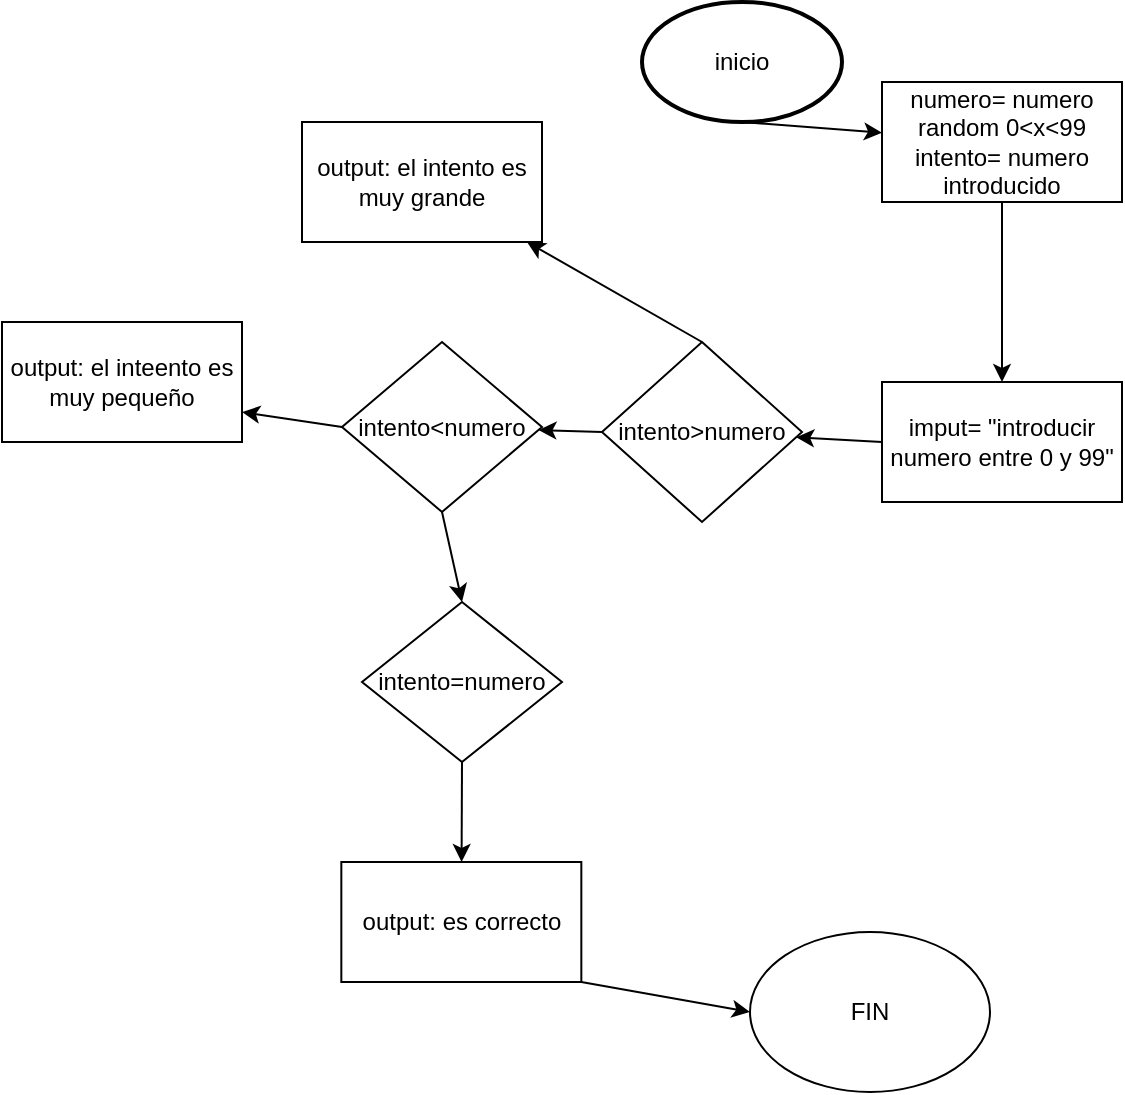 <mxfile>
    <diagram id="PoSDE0IxKcFbx18Kgccs" name="Página-1">
        <mxGraphModel dx="2112" dy="831" grid="1" gridSize="10" guides="1" tooltips="1" connect="1" arrows="1" fold="1" page="1" pageScale="1" pageWidth="827" pageHeight="1169" math="0" shadow="0">
            <root>
                <mxCell id="0"/>
                <mxCell id="1" parent="0"/>
                <mxCell id="3" style="edgeStyle=none;html=1;exitX=0.5;exitY=1;exitDx=0;exitDy=0;exitPerimeter=0;" parent="1" source="2" target="4" edge="1">
                    <mxGeometry relative="1" as="geometry">
                        <mxPoint x="350" y="210" as="targetPoint"/>
                    </mxGeometry>
                </mxCell>
                <mxCell id="2" value="inicio" style="strokeWidth=2;html=1;shape=mxgraph.flowchart.start_1;whiteSpace=wrap;" parent="1" vertex="1">
                    <mxGeometry x="300" y="80" width="100" height="60" as="geometry"/>
                </mxCell>
                <mxCell id="5" style="edgeStyle=none;html=1;entryX=0.5;entryY=0;entryDx=0;entryDy=0;" parent="1" source="4" target="6" edge="1">
                    <mxGeometry relative="1" as="geometry">
                        <mxPoint x="350" y="280" as="targetPoint"/>
                    </mxGeometry>
                </mxCell>
                <mxCell id="4" value="numero= numero random 0&amp;lt;x&amp;lt;99&lt;br&gt;intento= numero introducido" style="rounded=0;whiteSpace=wrap;html=1;" parent="1" vertex="1">
                    <mxGeometry x="420" y="120" width="120" height="60" as="geometry"/>
                </mxCell>
                <mxCell id="7" style="edgeStyle=none;html=1;exitX=0;exitY=0.5;exitDx=0;exitDy=0;" parent="1" source="6" target="8" edge="1">
                    <mxGeometry relative="1" as="geometry">
                        <mxPoint x="370" y="300" as="targetPoint"/>
                    </mxGeometry>
                </mxCell>
                <mxCell id="6" value="imput= &quot;introducir numero entre 0 y 99&quot;" style="rounded=0;whiteSpace=wrap;html=1;" parent="1" vertex="1">
                    <mxGeometry x="420" y="270" width="120" height="60" as="geometry"/>
                </mxCell>
                <mxCell id="14" style="edgeStyle=none;html=1;exitX=0;exitY=0.5;exitDx=0;exitDy=0;" parent="1" source="8" target="11" edge="1">
                    <mxGeometry relative="1" as="geometry"/>
                </mxCell>
                <mxCell id="15" style="edgeStyle=none;html=1;exitX=0.5;exitY=0;exitDx=0;exitDy=0;" parent="1" source="8" target="16" edge="1">
                    <mxGeometry relative="1" as="geometry">
                        <mxPoint x="270" y="210.0" as="targetPoint"/>
                    </mxGeometry>
                </mxCell>
                <mxCell id="8" value="intento&amp;gt;numero" style="rhombus;whiteSpace=wrap;html=1;" parent="1" vertex="1">
                    <mxGeometry x="280" y="250" width="100" height="90" as="geometry"/>
                </mxCell>
                <mxCell id="13" style="edgeStyle=none;html=1;exitX=0.5;exitY=1;exitDx=0;exitDy=0;entryX=0.5;entryY=0;entryDx=0;entryDy=0;" parent="1" source="11" target="12" edge="1">
                    <mxGeometry relative="1" as="geometry"/>
                </mxCell>
                <mxCell id="18" style="edgeStyle=none;html=1;exitX=0;exitY=0.5;exitDx=0;exitDy=0;entryX=1;entryY=0.75;entryDx=0;entryDy=0;" parent="1" source="11" target="17" edge="1">
                    <mxGeometry relative="1" as="geometry"/>
                </mxCell>
                <mxCell id="11" value="intento&amp;lt;numero" style="rhombus;whiteSpace=wrap;html=1;" parent="1" vertex="1">
                    <mxGeometry x="150" y="250" width="100" height="85" as="geometry"/>
                </mxCell>
                <mxCell id="19" style="edgeStyle=none;html=1;exitX=0.5;exitY=1;exitDx=0;exitDy=0;" parent="1" source="12" target="20" edge="1">
                    <mxGeometry relative="1" as="geometry">
                        <mxPoint x="209.667" y="540" as="targetPoint"/>
                    </mxGeometry>
                </mxCell>
                <mxCell id="12" value="intento=numero" style="rhombus;whiteSpace=wrap;html=1;" parent="1" vertex="1">
                    <mxGeometry x="160" y="380" width="100" height="80" as="geometry"/>
                </mxCell>
                <mxCell id="16" value="output: el intento es muy grande" style="rounded=0;whiteSpace=wrap;html=1;" parent="1" vertex="1">
                    <mxGeometry x="130" y="140.0" width="120" height="60" as="geometry"/>
                </mxCell>
                <mxCell id="17" value="output: el inteento es muy pequeño" style="rounded=0;whiteSpace=wrap;html=1;" parent="1" vertex="1">
                    <mxGeometry x="-20" y="240" width="120" height="60" as="geometry"/>
                </mxCell>
                <mxCell id="22" style="edgeStyle=none;html=1;exitX=1;exitY=1;exitDx=0;exitDy=0;entryX=0;entryY=0.5;entryDx=0;entryDy=0;" parent="1" source="20" target="21" edge="1">
                    <mxGeometry relative="1" as="geometry"/>
                </mxCell>
                <mxCell id="20" value="output: es correcto" style="rounded=0;whiteSpace=wrap;html=1;" parent="1" vertex="1">
                    <mxGeometry x="149.667" y="510" width="120" height="60" as="geometry"/>
                </mxCell>
                <mxCell id="21" value="FIN" style="ellipse;whiteSpace=wrap;html=1;" parent="1" vertex="1">
                    <mxGeometry x="354" y="545" width="120" height="80" as="geometry"/>
                </mxCell>
            </root>
        </mxGraphModel>
    </diagram>
    <diagram id="DAinxX1QloKxJJF4SjTn" name="Página-2">
        <mxGraphModel dx="707" dy="457" grid="1" gridSize="10" guides="1" tooltips="1" connect="1" arrows="1" fold="1" page="1" pageScale="1" pageWidth="827" pageHeight="1169" math="0" shadow="0">
            <root>
                <mxCell id="V2eo-zdbVrLfD2LqxJeq-0"/>
                <mxCell id="V2eo-zdbVrLfD2LqxJeq-1" parent="V2eo-zdbVrLfD2LqxJeq-0"/>
            </root>
        </mxGraphModel>
    </diagram>
</mxfile>